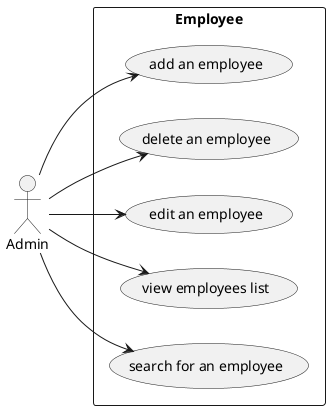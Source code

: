 @startuml employee
left to right direction
actor "Admin" as fc
rectangle Employee {
  usecase "add an employee" as UC1
  usecase "delete an employee" as UC2
  usecase "edit an employee" as UC3
  usecase "view employees list" as UC4
  usecase "search for an employee" as UC5
}
fc --> UC1
fc --> UC2
fc --> UC3
fc --> UC4
fc --> UC5
@enduml